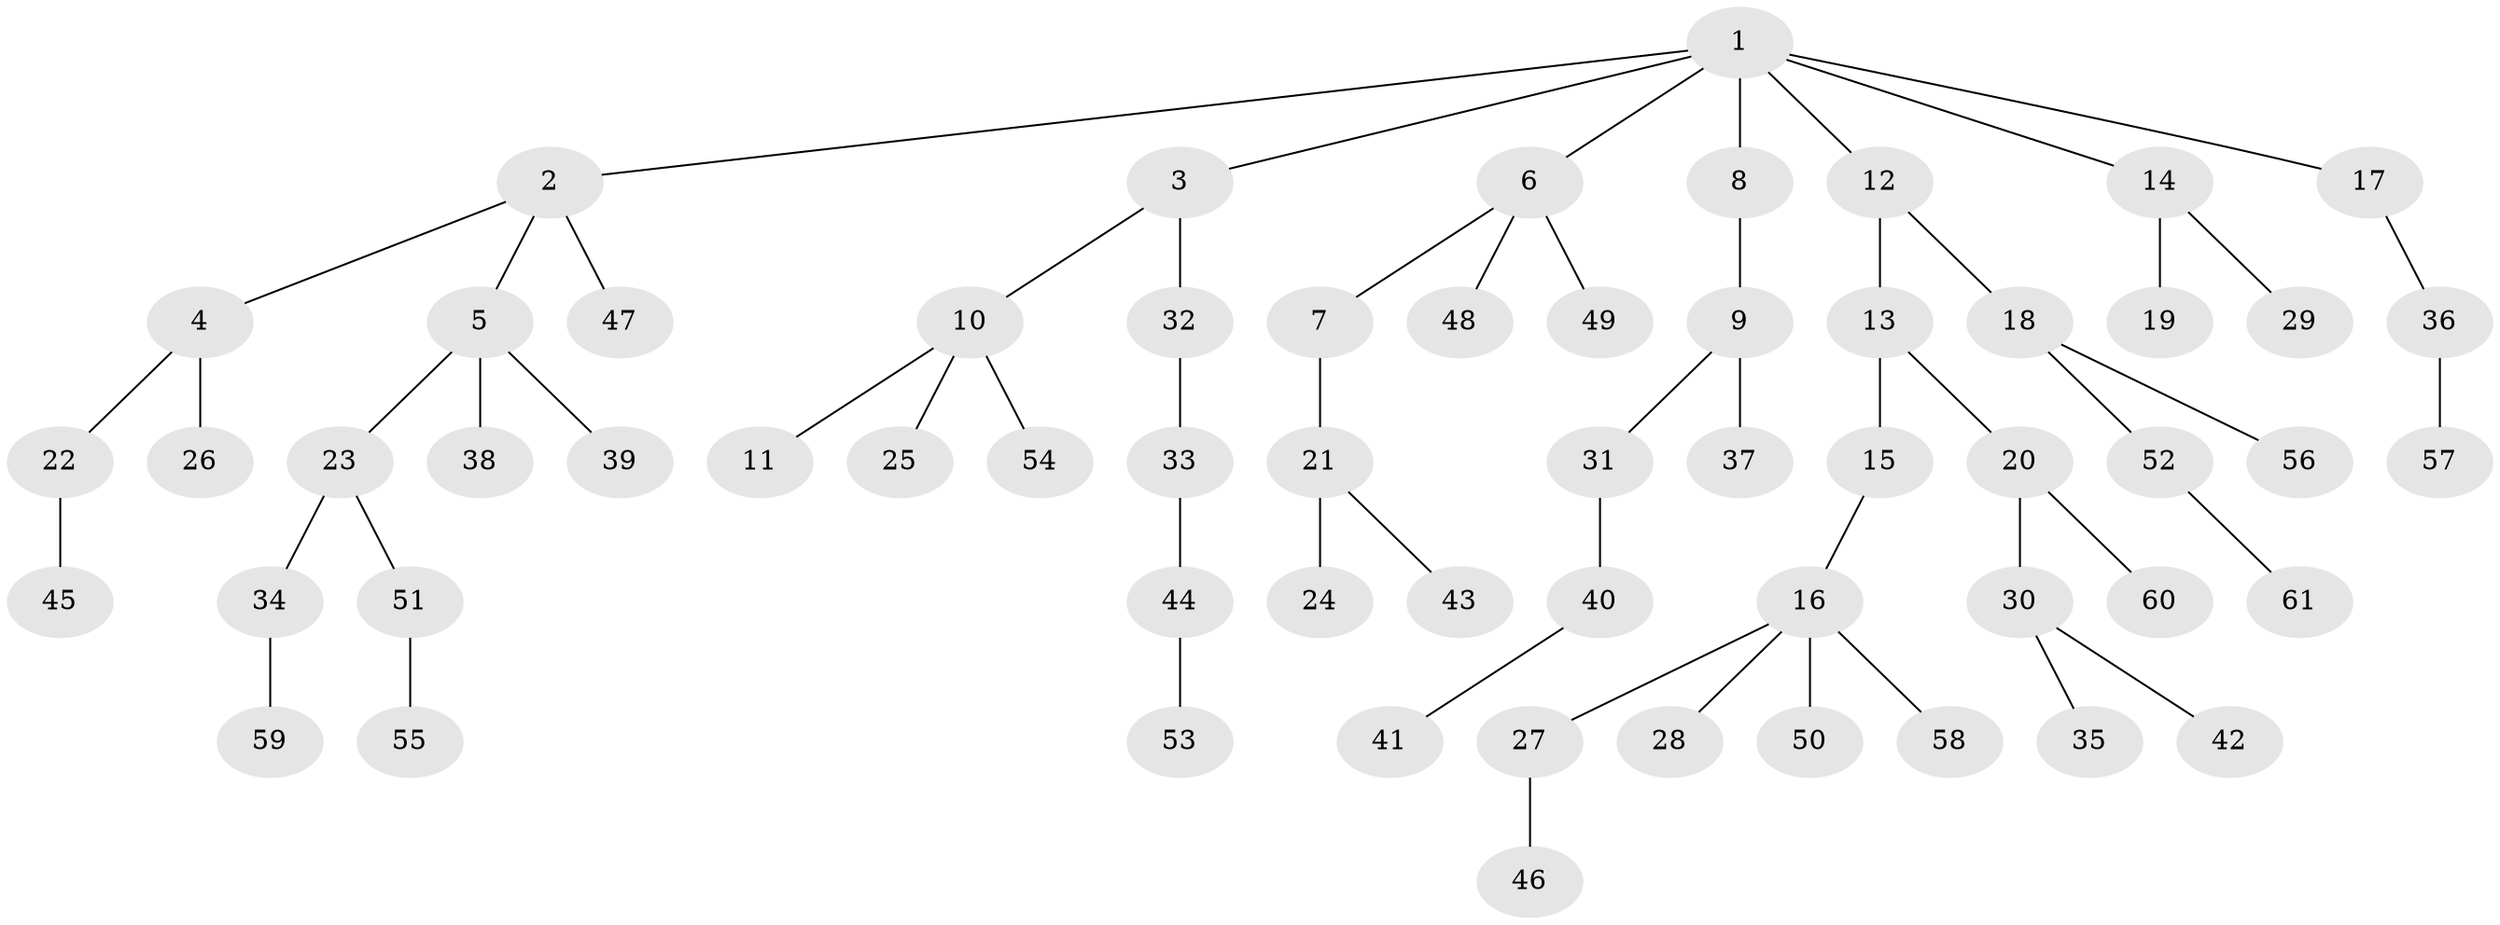 // coarse degree distribution, {7: 0.02702702702702703, 3: 0.21621621621621623, 2: 0.35135135135135137, 1: 0.40540540540540543}
// Generated by graph-tools (version 1.1) at 2025/51/03/04/25 22:51:28]
// undirected, 61 vertices, 60 edges
graph export_dot {
  node [color=gray90,style=filled];
  1;
  2;
  3;
  4;
  5;
  6;
  7;
  8;
  9;
  10;
  11;
  12;
  13;
  14;
  15;
  16;
  17;
  18;
  19;
  20;
  21;
  22;
  23;
  24;
  25;
  26;
  27;
  28;
  29;
  30;
  31;
  32;
  33;
  34;
  35;
  36;
  37;
  38;
  39;
  40;
  41;
  42;
  43;
  44;
  45;
  46;
  47;
  48;
  49;
  50;
  51;
  52;
  53;
  54;
  55;
  56;
  57;
  58;
  59;
  60;
  61;
  1 -- 2;
  1 -- 3;
  1 -- 6;
  1 -- 8;
  1 -- 12;
  1 -- 14;
  1 -- 17;
  2 -- 4;
  2 -- 5;
  2 -- 47;
  3 -- 10;
  3 -- 32;
  4 -- 22;
  4 -- 26;
  5 -- 23;
  5 -- 38;
  5 -- 39;
  6 -- 7;
  6 -- 48;
  6 -- 49;
  7 -- 21;
  8 -- 9;
  9 -- 31;
  9 -- 37;
  10 -- 11;
  10 -- 25;
  10 -- 54;
  12 -- 13;
  12 -- 18;
  13 -- 15;
  13 -- 20;
  14 -- 19;
  14 -- 29;
  15 -- 16;
  16 -- 27;
  16 -- 28;
  16 -- 50;
  16 -- 58;
  17 -- 36;
  18 -- 52;
  18 -- 56;
  20 -- 30;
  20 -- 60;
  21 -- 24;
  21 -- 43;
  22 -- 45;
  23 -- 34;
  23 -- 51;
  27 -- 46;
  30 -- 35;
  30 -- 42;
  31 -- 40;
  32 -- 33;
  33 -- 44;
  34 -- 59;
  36 -- 57;
  40 -- 41;
  44 -- 53;
  51 -- 55;
  52 -- 61;
}
